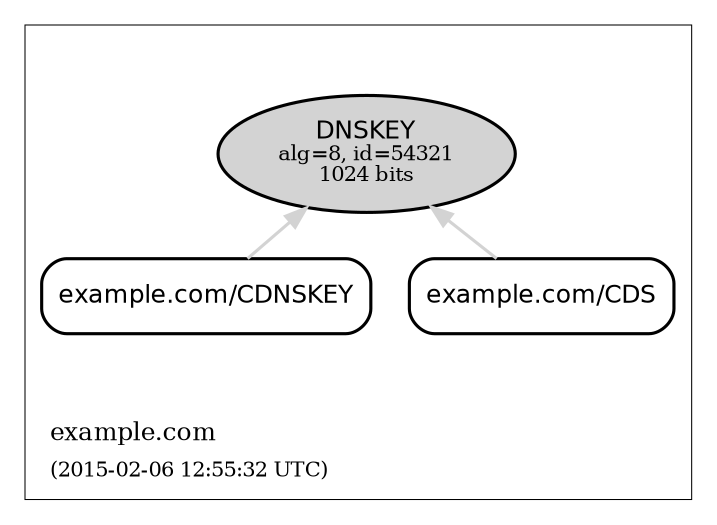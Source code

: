 digraph {
  graph [compound=true, rankdir=BT, ranksep=0.3];
	node [label="\N",
		penwidth=1.5
	];
	edge [penwidth=1.5];

  subgraph "cluster_example.com" {
		graph [label=<<TABLE BORDER="0"><TR><TD ALIGN="LEFT"><FONT POINT-SIZE="12">example.com</FONT></TD></TR><TR><TD ALIGN="LEFT"><FONT POINT-SIZE="10">(2015-02-06 12:55:32 UTC)</FONT></TD></TR></TABLE>>,
				labeljust=l,
				penwidth=0.5
		];
		"cluster_example.com_top" [shape=point, style=invis];
		"cluster_example.com_bottom" [shape=point, style=invis];
		"DNSKEY-0|example.com|8|54321"	 [color="#000000",
			fillcolor="lightgray",
			label=<<FONT POINT-SIZE="12" FACE="Helvetica">DNSKEY</FONT><BR/><FONT POINT-SIZE="10">alg=8, id=54321<BR/>1024 bits</FONT>>,
			shape=ellipse,
			style=filled];
    "RRset-10|example.com|CDNSKEY" [color="#000000",
						fillcolor="#ffffff",
						label=<<FONT POINT-SIZE="12" FACE="Helvetica">example.com/CDNSKEY</FONT>>,
						shape=rectangle,
						style="rounded,filled"];
    "RRset-11|example.com|CDS" [color="#000000",
						fillcolor="#ffffff",
						label=<<FONT POINT-SIZE="12" FACE="Helvetica">example.com/CDS</FONT>>,
						shape=rectangle,
						style="rounded,filled"];
  }
	"cluster_example.com_bottom" -> "RRset-10|example.com|CDNSKEY" [style=invis];
	"cluster_example.com_bottom" -> "RRset-11|example.com|CDS" [style=invis];
	"RRset-10|example.com|CDNSKEY" -> "DNSKEY-0|example.com|8|54321" [
		color="lightgray",
		style="solid"];
	"RRset-11|example.com|CDS" -> "DNSKEY-0|example.com|8|54321" [
		color="lightgray",
		style="solid"];
	"DNSKEY-0|example.com|8|54321" -> "cluster_example.com_top" [style=invis];
}
